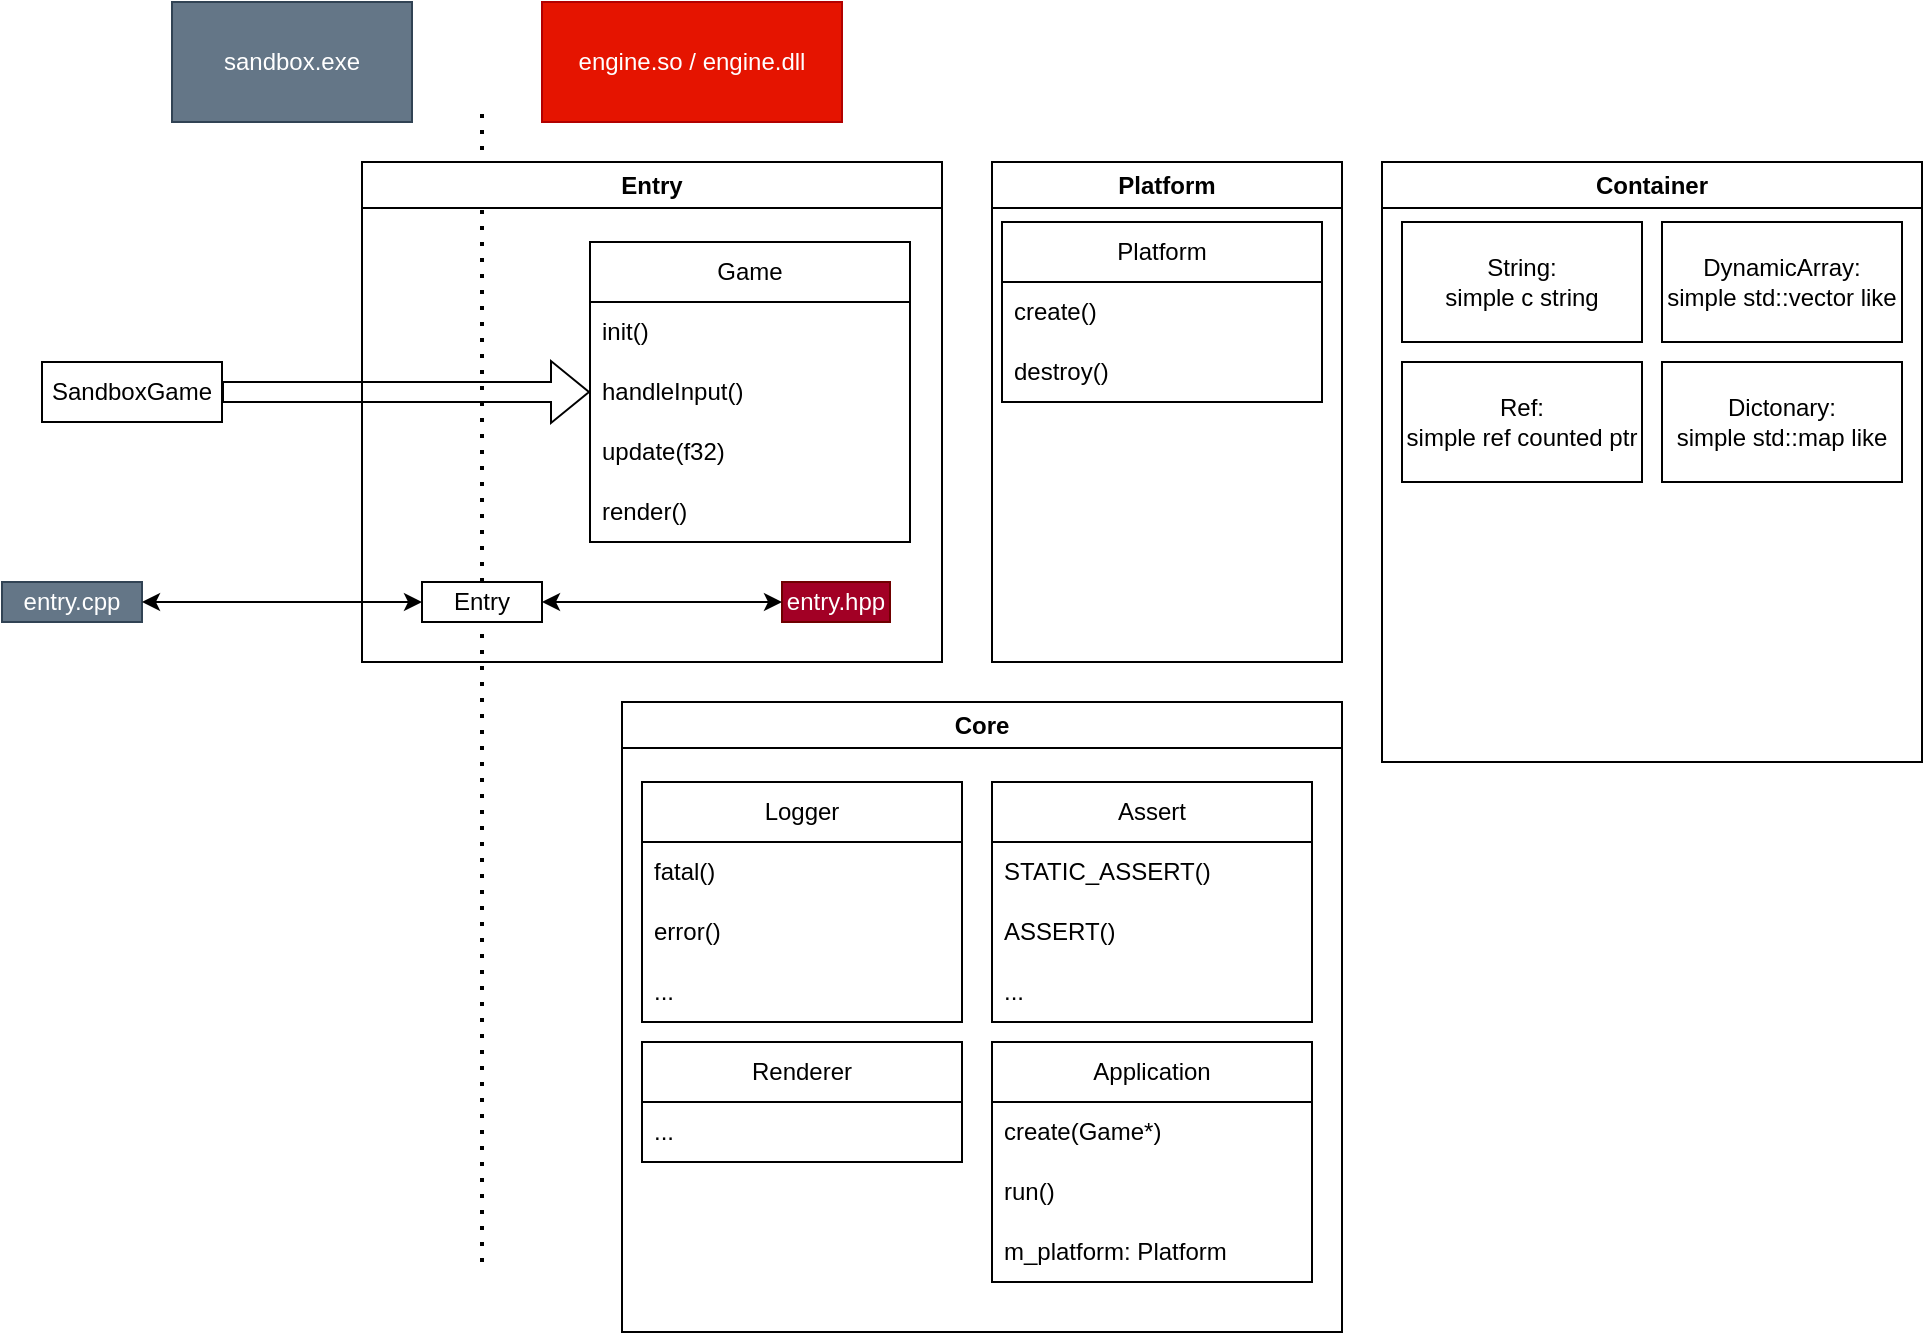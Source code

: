 <mxfile version="21.3.2">
  <diagram name="Seite-1" id="08nKIKsKSm6p65KdrYSy">
    <mxGraphModel dx="1430" dy="763" grid="1" gridSize="10" guides="1" tooltips="1" connect="1" arrows="1" fold="1" page="1" pageScale="1" pageWidth="827" pageHeight="1169" math="0" shadow="0">
      <root>
        <mxCell id="0" />
        <mxCell id="1" parent="0" />
        <mxCell id="X6diNBxR96MAvASZ91UW-2" value="SandboxGame" style="rounded=0;whiteSpace=wrap;html=1;" vertex="1" parent="1">
          <mxGeometry x="140" y="240" width="90" height="30" as="geometry" />
        </mxCell>
        <mxCell id="X6diNBxR96MAvASZ91UW-4" value="" style="endArrow=none;dashed=1;html=1;dashPattern=1 3;strokeWidth=2;rounded=0;" edge="1" parent="1" source="X6diNBxR96MAvASZ91UW-3">
          <mxGeometry width="50" height="50" relative="1" as="geometry">
            <mxPoint x="360" y="690" as="sourcePoint" />
            <mxPoint x="360" y="110" as="targetPoint" />
          </mxGeometry>
        </mxCell>
        <mxCell id="X6diNBxR96MAvASZ91UW-5" value="" style="endArrow=none;dashed=1;html=1;dashPattern=1 3;strokeWidth=2;rounded=0;" edge="1" parent="1" target="X6diNBxR96MAvASZ91UW-3">
          <mxGeometry width="50" height="50" relative="1" as="geometry">
            <mxPoint x="360" y="690" as="sourcePoint" />
            <mxPoint x="360" y="110" as="targetPoint" />
          </mxGeometry>
        </mxCell>
        <mxCell id="X6diNBxR96MAvASZ91UW-6" value="" style="shape=flexArrow;endArrow=classic;html=1;rounded=0;" edge="1" parent="1" source="X6diNBxR96MAvASZ91UW-2" target="X6diNBxR96MAvASZ91UW-19">
          <mxGeometry width="50" height="50" relative="1" as="geometry">
            <mxPoint x="380" y="250" as="sourcePoint" />
            <mxPoint x="350" y="255" as="targetPoint" />
            <Array as="points" />
          </mxGeometry>
        </mxCell>
        <mxCell id="X6diNBxR96MAvASZ91UW-32" value="sandbox.exe" style="rounded=0;whiteSpace=wrap;html=1;strokeColor=#314354;fillColor=#647687;fontColor=#ffffff;" vertex="1" parent="1">
          <mxGeometry x="205" y="60" width="120" height="60" as="geometry" />
        </mxCell>
        <mxCell id="X6diNBxR96MAvASZ91UW-33" value="engine.so / engine.dll" style="rounded=0;whiteSpace=wrap;html=1;strokeColor=#B20000;fillColor=#e51400;fontColor=#ffffff;" vertex="1" parent="1">
          <mxGeometry x="390" y="60" width="150" height="60" as="geometry" />
        </mxCell>
        <mxCell id="X6diNBxR96MAvASZ91UW-51" value="Container" style="swimlane;whiteSpace=wrap;html=1;startSize=23;" vertex="1" parent="1">
          <mxGeometry x="810" y="140" width="270" height="300" as="geometry" />
        </mxCell>
        <mxCell id="X6diNBxR96MAvASZ91UW-44" value="&lt;div&gt;String:&lt;/div&gt;&lt;div&gt;simple c string&lt;br&gt;&lt;/div&gt;" style="rounded=0;whiteSpace=wrap;html=1;" vertex="1" parent="X6diNBxR96MAvASZ91UW-51">
          <mxGeometry x="10" y="30" width="120" height="60" as="geometry" />
        </mxCell>
        <mxCell id="X6diNBxR96MAvASZ91UW-48" value="&lt;div&gt;DynamicArray:&lt;/div&gt;&lt;div&gt;simple std::vector like&lt;br&gt;&lt;/div&gt;" style="rounded=0;whiteSpace=wrap;html=1;" vertex="1" parent="X6diNBxR96MAvASZ91UW-51">
          <mxGeometry x="140" y="30" width="120" height="60" as="geometry" />
        </mxCell>
        <mxCell id="X6diNBxR96MAvASZ91UW-45" value="&lt;div&gt;Ref:&lt;/div&gt;&lt;div&gt;simple ref counted ptr&lt;br&gt;&lt;/div&gt;" style="rounded=0;whiteSpace=wrap;html=1;" vertex="1" parent="X6diNBxR96MAvASZ91UW-51">
          <mxGeometry x="10" y="100" width="120" height="60" as="geometry" />
        </mxCell>
        <mxCell id="X6diNBxR96MAvASZ91UW-49" value="&lt;div&gt;Dictonary:&lt;/div&gt;&lt;div&gt;simple std::map like&lt;br&gt;&lt;/div&gt;" style="rounded=0;whiteSpace=wrap;html=1;" vertex="1" parent="X6diNBxR96MAvASZ91UW-51">
          <mxGeometry x="140" y="100" width="120" height="60" as="geometry" />
        </mxCell>
        <mxCell id="X6diNBxR96MAvASZ91UW-56" value="Core" style="swimlane;whiteSpace=wrap;html=1;" vertex="1" parent="1">
          <mxGeometry x="430" y="410" width="360" height="315" as="geometry" />
        </mxCell>
        <mxCell id="X6diNBxR96MAvASZ91UW-36" value="Logger" style="swimlane;fontStyle=0;childLayout=stackLayout;horizontal=1;startSize=30;horizontalStack=0;resizeParent=1;resizeParentMax=0;resizeLast=0;collapsible=1;marginBottom=0;whiteSpace=wrap;html=1;" vertex="1" parent="X6diNBxR96MAvASZ91UW-56">
          <mxGeometry x="10" y="40" width="160" height="120" as="geometry" />
        </mxCell>
        <mxCell id="X6diNBxR96MAvASZ91UW-37" value="fatal()" style="text;strokeColor=none;fillColor=none;align=left;verticalAlign=middle;spacingLeft=4;spacingRight=4;overflow=hidden;points=[[0,0.5],[1,0.5]];portConstraint=eastwest;rotatable=0;whiteSpace=wrap;html=1;" vertex="1" parent="X6diNBxR96MAvASZ91UW-36">
          <mxGeometry y="30" width="160" height="30" as="geometry" />
        </mxCell>
        <mxCell id="X6diNBxR96MAvASZ91UW-38" value="error()" style="text;strokeColor=none;fillColor=none;align=left;verticalAlign=middle;spacingLeft=4;spacingRight=4;overflow=hidden;points=[[0,0.5],[1,0.5]];portConstraint=eastwest;rotatable=0;whiteSpace=wrap;html=1;" vertex="1" parent="X6diNBxR96MAvASZ91UW-36">
          <mxGeometry y="60" width="160" height="30" as="geometry" />
        </mxCell>
        <mxCell id="X6diNBxR96MAvASZ91UW-39" value="..." style="text;strokeColor=none;fillColor=none;align=left;verticalAlign=middle;spacingLeft=4;spacingRight=4;overflow=hidden;points=[[0,0.5],[1,0.5]];portConstraint=eastwest;rotatable=0;whiteSpace=wrap;html=1;" vertex="1" parent="X6diNBxR96MAvASZ91UW-36">
          <mxGeometry y="90" width="160" height="30" as="geometry" />
        </mxCell>
        <mxCell id="X6diNBxR96MAvASZ91UW-40" value="Assert" style="swimlane;fontStyle=0;childLayout=stackLayout;horizontal=1;startSize=30;horizontalStack=0;resizeParent=1;resizeParentMax=0;resizeLast=0;collapsible=1;marginBottom=0;whiteSpace=wrap;html=1;" vertex="1" parent="X6diNBxR96MAvASZ91UW-56">
          <mxGeometry x="185" y="40" width="160" height="120" as="geometry" />
        </mxCell>
        <mxCell id="X6diNBxR96MAvASZ91UW-41" value="STATIC_ASSERT()" style="text;strokeColor=none;fillColor=none;align=left;verticalAlign=middle;spacingLeft=4;spacingRight=4;overflow=hidden;points=[[0,0.5],[1,0.5]];portConstraint=eastwest;rotatable=0;whiteSpace=wrap;html=1;" vertex="1" parent="X6diNBxR96MAvASZ91UW-40">
          <mxGeometry y="30" width="160" height="30" as="geometry" />
        </mxCell>
        <mxCell id="X6diNBxR96MAvASZ91UW-42" value="ASSERT()" style="text;strokeColor=none;fillColor=none;align=left;verticalAlign=middle;spacingLeft=4;spacingRight=4;overflow=hidden;points=[[0,0.5],[1,0.5]];portConstraint=eastwest;rotatable=0;whiteSpace=wrap;html=1;" vertex="1" parent="X6diNBxR96MAvASZ91UW-40">
          <mxGeometry y="60" width="160" height="30" as="geometry" />
        </mxCell>
        <mxCell id="X6diNBxR96MAvASZ91UW-43" value="..." style="text;strokeColor=none;fillColor=none;align=left;verticalAlign=middle;spacingLeft=4;spacingRight=4;overflow=hidden;points=[[0,0.5],[1,0.5]];portConstraint=eastwest;rotatable=0;whiteSpace=wrap;html=1;" vertex="1" parent="X6diNBxR96MAvASZ91UW-40">
          <mxGeometry y="90" width="160" height="30" as="geometry" />
        </mxCell>
        <mxCell id="X6diNBxR96MAvASZ91UW-52" value="Renderer" style="swimlane;fontStyle=0;childLayout=stackLayout;horizontal=1;startSize=30;horizontalStack=0;resizeParent=1;resizeParentMax=0;resizeLast=0;collapsible=1;marginBottom=0;whiteSpace=wrap;html=1;" vertex="1" parent="X6diNBxR96MAvASZ91UW-56">
          <mxGeometry x="10" y="170" width="160" height="60" as="geometry" />
        </mxCell>
        <mxCell id="X6diNBxR96MAvASZ91UW-55" value="..." style="text;strokeColor=none;fillColor=none;align=left;verticalAlign=middle;spacingLeft=4;spacingRight=4;overflow=hidden;points=[[0,0.5],[1,0.5]];portConstraint=eastwest;rotatable=0;whiteSpace=wrap;html=1;" vertex="1" parent="X6diNBxR96MAvASZ91UW-52">
          <mxGeometry y="30" width="160" height="30" as="geometry" />
        </mxCell>
        <mxCell id="X6diNBxR96MAvASZ91UW-14" value="Application" style="swimlane;fontStyle=0;childLayout=stackLayout;horizontal=1;startSize=30;horizontalStack=0;resizeParent=1;resizeParentMax=0;resizeLast=0;collapsible=1;marginBottom=0;whiteSpace=wrap;html=1;" vertex="1" parent="X6diNBxR96MAvASZ91UW-56">
          <mxGeometry x="185" y="170" width="160" height="120" as="geometry" />
        </mxCell>
        <mxCell id="X6diNBxR96MAvASZ91UW-15" value="&lt;div&gt;create(Game*)&lt;/div&gt;" style="text;strokeColor=none;fillColor=none;align=left;verticalAlign=middle;spacingLeft=4;spacingRight=4;overflow=hidden;points=[[0,0.5],[1,0.5]];portConstraint=eastwest;rotatable=0;whiteSpace=wrap;html=1;" vertex="1" parent="X6diNBxR96MAvASZ91UW-14">
          <mxGeometry y="30" width="160" height="30" as="geometry" />
        </mxCell>
        <mxCell id="X6diNBxR96MAvASZ91UW-18" value="run()" style="text;strokeColor=none;fillColor=none;align=left;verticalAlign=middle;spacingLeft=4;spacingRight=4;overflow=hidden;points=[[0,0.5],[1,0.5]];portConstraint=eastwest;rotatable=0;whiteSpace=wrap;html=1;" vertex="1" parent="X6diNBxR96MAvASZ91UW-14">
          <mxGeometry y="60" width="160" height="30" as="geometry" />
        </mxCell>
        <mxCell id="X6diNBxR96MAvASZ91UW-24" value="m_platform: Platform" style="text;strokeColor=none;fillColor=none;align=left;verticalAlign=middle;spacingLeft=4;spacingRight=4;overflow=hidden;points=[[0,0.5],[1,0.5]];portConstraint=eastwest;rotatable=0;whiteSpace=wrap;html=1;" vertex="1" parent="X6diNBxR96MAvASZ91UW-14">
          <mxGeometry y="90" width="160" height="30" as="geometry" />
        </mxCell>
        <mxCell id="X6diNBxR96MAvASZ91UW-57" value="Platform" style="swimlane;whiteSpace=wrap;html=1;" vertex="1" parent="1">
          <mxGeometry x="615" y="140" width="175" height="250" as="geometry" />
        </mxCell>
        <mxCell id="X6diNBxR96MAvASZ91UW-27" value="Platform" style="swimlane;fontStyle=0;childLayout=stackLayout;horizontal=1;startSize=30;horizontalStack=0;resizeParent=1;resizeParentMax=0;resizeLast=0;collapsible=1;marginBottom=0;whiteSpace=wrap;html=1;" vertex="1" parent="X6diNBxR96MAvASZ91UW-57">
          <mxGeometry x="5" y="30" width="160" height="90" as="geometry" />
        </mxCell>
        <mxCell id="X6diNBxR96MAvASZ91UW-28" value="&lt;div&gt;create()&lt;/div&gt;" style="text;strokeColor=none;fillColor=none;align=left;verticalAlign=middle;spacingLeft=4;spacingRight=4;overflow=hidden;points=[[0,0.5],[1,0.5]];portConstraint=eastwest;rotatable=0;whiteSpace=wrap;html=1;" vertex="1" parent="X6diNBxR96MAvASZ91UW-27">
          <mxGeometry y="30" width="160" height="30" as="geometry" />
        </mxCell>
        <mxCell id="X6diNBxR96MAvASZ91UW-31" value="destroy()" style="text;strokeColor=none;fillColor=none;align=left;verticalAlign=middle;spacingLeft=4;spacingRight=4;overflow=hidden;points=[[0,0.5],[1,0.5]];portConstraint=eastwest;rotatable=0;whiteSpace=wrap;html=1;" vertex="1" parent="X6diNBxR96MAvASZ91UW-27">
          <mxGeometry y="60" width="160" height="30" as="geometry" />
        </mxCell>
        <mxCell id="X6diNBxR96MAvASZ91UW-59" value="Entry" style="swimlane;whiteSpace=wrap;html=1;" vertex="1" parent="1">
          <mxGeometry x="300" y="140" width="290" height="250" as="geometry" />
        </mxCell>
        <mxCell id="X6diNBxR96MAvASZ91UW-19" value="Game" style="swimlane;fontStyle=0;childLayout=stackLayout;horizontal=1;startSize=30;horizontalStack=0;resizeParent=1;resizeParentMax=0;resizeLast=0;collapsible=1;marginBottom=0;whiteSpace=wrap;html=1;" vertex="1" parent="X6diNBxR96MAvASZ91UW-59">
          <mxGeometry x="114" y="40" width="160" height="150" as="geometry" />
        </mxCell>
        <mxCell id="X6diNBxR96MAvASZ91UW-20" value="init()" style="text;strokeColor=none;fillColor=none;align=left;verticalAlign=middle;spacingLeft=4;spacingRight=4;overflow=hidden;points=[[0,0.5],[1,0.5]];portConstraint=eastwest;rotatable=0;whiteSpace=wrap;html=1;" vertex="1" parent="X6diNBxR96MAvASZ91UW-19">
          <mxGeometry y="30" width="160" height="30" as="geometry" />
        </mxCell>
        <mxCell id="X6diNBxR96MAvASZ91UW-21" value="handleInput()" style="text;strokeColor=none;fillColor=none;align=left;verticalAlign=middle;spacingLeft=4;spacingRight=4;overflow=hidden;points=[[0,0.5],[1,0.5]];portConstraint=eastwest;rotatable=0;whiteSpace=wrap;html=1;" vertex="1" parent="X6diNBxR96MAvASZ91UW-19">
          <mxGeometry y="60" width="160" height="30" as="geometry" />
        </mxCell>
        <mxCell id="X6diNBxR96MAvASZ91UW-22" value="update(f32)" style="text;strokeColor=none;fillColor=none;align=left;verticalAlign=middle;spacingLeft=4;spacingRight=4;overflow=hidden;points=[[0,0.5],[1,0.5]];portConstraint=eastwest;rotatable=0;whiteSpace=wrap;html=1;" vertex="1" parent="X6diNBxR96MAvASZ91UW-19">
          <mxGeometry y="90" width="160" height="30" as="geometry" />
        </mxCell>
        <mxCell id="X6diNBxR96MAvASZ91UW-23" value="render()" style="text;strokeColor=none;fillColor=none;align=left;verticalAlign=middle;spacingLeft=4;spacingRight=4;overflow=hidden;points=[[0,0.5],[1,0.5]];portConstraint=eastwest;rotatable=0;whiteSpace=wrap;html=1;" vertex="1" parent="X6diNBxR96MAvASZ91UW-19">
          <mxGeometry y="120" width="160" height="30" as="geometry" />
        </mxCell>
        <mxCell id="X6diNBxR96MAvASZ91UW-11" value="entry.hpp" style="rounded=0;whiteSpace=wrap;html=1;fillColor=#a20025;fontColor=#ffffff;strokeColor=#6F0000;" vertex="1" parent="X6diNBxR96MAvASZ91UW-59">
          <mxGeometry x="210" y="210" width="54" height="20" as="geometry" />
        </mxCell>
        <mxCell id="X6diNBxR96MAvASZ91UW-63" style="edgeStyle=orthogonalEdgeStyle;rounded=0;orthogonalLoop=1;jettySize=auto;html=1;startArrow=classic;startFill=1;" edge="1" parent="X6diNBxR96MAvASZ91UW-59" source="X6diNBxR96MAvASZ91UW-3" target="X6diNBxR96MAvASZ91UW-11">
          <mxGeometry relative="1" as="geometry" />
        </mxCell>
        <mxCell id="X6diNBxR96MAvASZ91UW-3" value="Entry" style="rounded=0;whiteSpace=wrap;html=1;" vertex="1" parent="X6diNBxR96MAvASZ91UW-59">
          <mxGeometry x="30" y="210" width="60" height="20" as="geometry" />
        </mxCell>
        <mxCell id="X6diNBxR96MAvASZ91UW-61" value="entry.cpp" style="rounded=0;whiteSpace=wrap;html=1;fillColor=#647687;strokeColor=#314354;fontColor=#ffffff;" vertex="1" parent="1">
          <mxGeometry x="120" y="350" width="70" height="20" as="geometry" />
        </mxCell>
        <mxCell id="X6diNBxR96MAvASZ91UW-64" style="edgeStyle=orthogonalEdgeStyle;rounded=0;orthogonalLoop=1;jettySize=auto;html=1;startArrow=classic;startFill=1;" edge="1" parent="1" source="X6diNBxR96MAvASZ91UW-61" target="X6diNBxR96MAvASZ91UW-3">
          <mxGeometry relative="1" as="geometry">
            <mxPoint x="200" y="359.76" as="sourcePoint" />
            <mxPoint x="320" y="359.76" as="targetPoint" />
          </mxGeometry>
        </mxCell>
      </root>
    </mxGraphModel>
  </diagram>
</mxfile>
